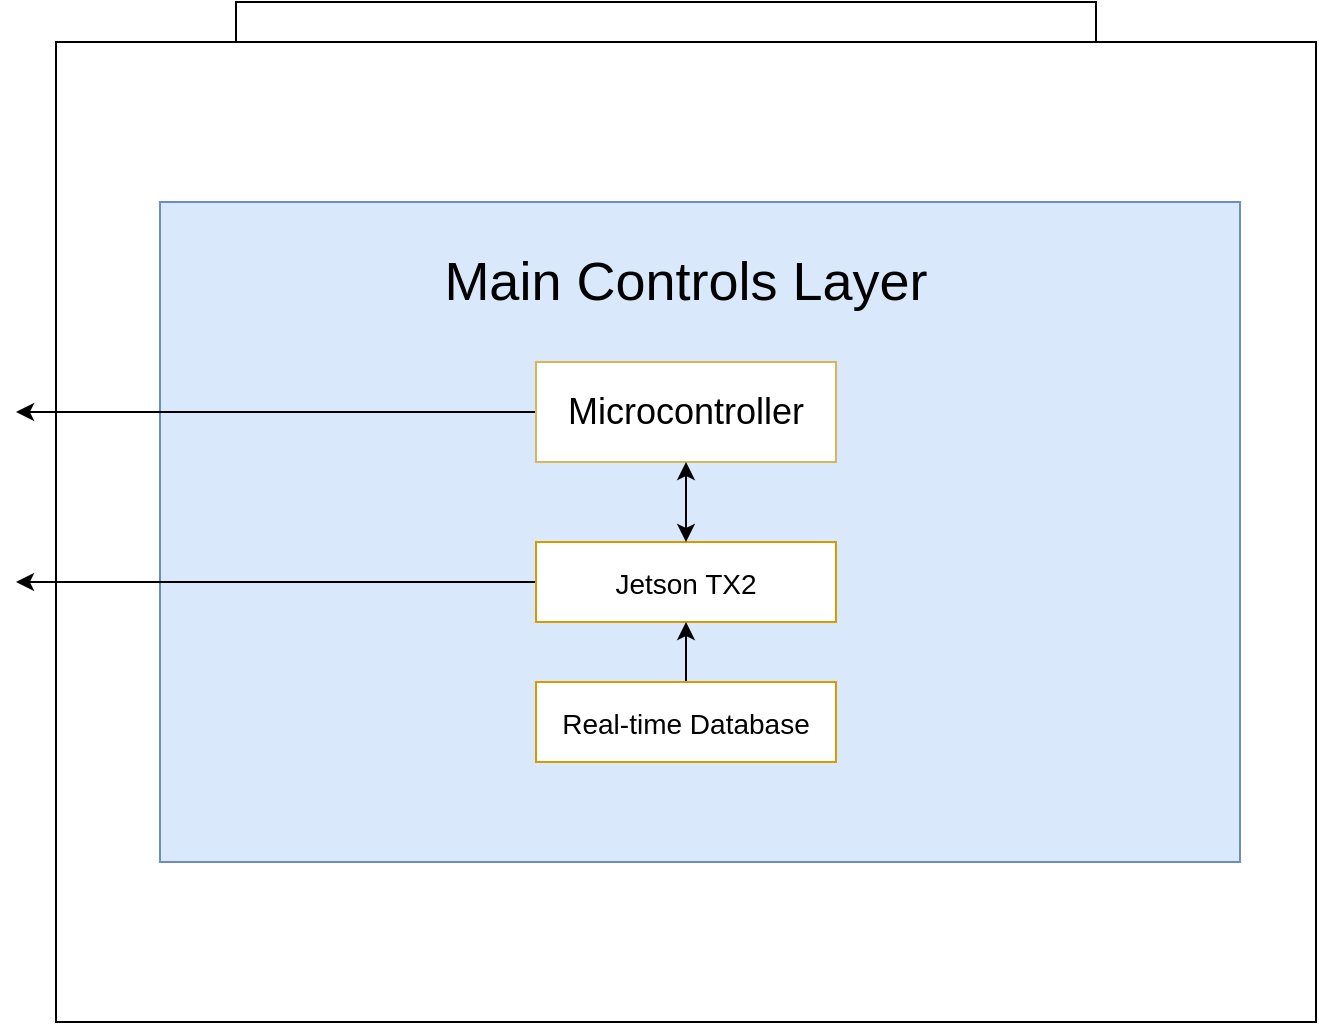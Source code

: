 <mxfile version="15.8.7" type="github">
  <diagram id="Akp8eNHM2OkOwHr7eFY1" name="Page-1">
    <mxGraphModel dx="397" dy="489" grid="1" gridSize="10" guides="1" tooltips="1" connect="1" arrows="1" fold="1" page="1" pageScale="1" pageWidth="850" pageHeight="1100" math="0" shadow="0">
      <root>
        <mxCell id="0" />
        <mxCell id="1" parent="0" />
        <mxCell id="CmASlko4hD8vyDKPypQ0-1" value="" style="whiteSpace=wrap;html=1;aspect=fixed;" parent="1" vertex="1">
          <mxGeometry x="200" y="90" width="430" height="430" as="geometry" />
        </mxCell>
        <mxCell id="CmASlko4hD8vyDKPypQ0-5" style="edgeStyle=orthogonalEdgeStyle;rounded=0;orthogonalLoop=1;jettySize=auto;html=1;exitX=0.5;exitY=0;exitDx=0;exitDy=0;entryX=0.5;entryY=1;entryDx=0;entryDy=0;" parent="1" source="CmASlko4hD8vyDKPypQ0-2" target="CmASlko4hD8vyDKPypQ0-3" edge="1">
          <mxGeometry relative="1" as="geometry" />
        </mxCell>
        <mxCell id="CmASlko4hD8vyDKPypQ0-2" value="" style="rounded=0;whiteSpace=wrap;html=1;" parent="1" vertex="1">
          <mxGeometry x="332.5" y="245" width="165" height="120" as="geometry" />
        </mxCell>
        <mxCell id="CmASlko4hD8vyDKPypQ0-6" style="edgeStyle=orthogonalEdgeStyle;rounded=0;orthogonalLoop=1;jettySize=auto;html=1;exitX=0.5;exitY=1;exitDx=0;exitDy=0;entryX=0.5;entryY=0;entryDx=0;entryDy=0;" parent="1" source="CmASlko4hD8vyDKPypQ0-3" target="CmASlko4hD8vyDKPypQ0-2" edge="1">
          <mxGeometry relative="1" as="geometry" />
        </mxCell>
        <mxCell id="CmASlko4hD8vyDKPypQ0-3" value="" style="rounded=0;whiteSpace=wrap;html=1;" parent="1" vertex="1">
          <mxGeometry x="355" y="140" width="120" height="60" as="geometry" />
        </mxCell>
        <mxCell id="CmASlko4hD8vyDKPypQ0-7" style="edgeStyle=orthogonalEdgeStyle;rounded=0;orthogonalLoop=1;jettySize=auto;html=1;exitX=0.5;exitY=0;exitDx=0;exitDy=0;entryX=0.5;entryY=1;entryDx=0;entryDy=0;" parent="1" source="CmASlko4hD8vyDKPypQ0-4" target="CmASlko4hD8vyDKPypQ0-2" edge="1">
          <mxGeometry relative="1" as="geometry" />
        </mxCell>
        <mxCell id="CmASlko4hD8vyDKPypQ0-4" value="" style="rounded=0;whiteSpace=wrap;html=1;" parent="1" vertex="1">
          <mxGeometry x="355" y="420" width="120" height="60" as="geometry" />
        </mxCell>
        <mxCell id="CmASlko4hD8vyDKPypQ0-8" value="Real-time Database" style="text;html=1;strokeColor=none;fillColor=none;align=center;verticalAlign=middle;whiteSpace=wrap;rounded=0;" parent="1" vertex="1">
          <mxGeometry x="385" y="435" width="60" height="30" as="geometry" />
        </mxCell>
        <mxCell id="CmASlko4hD8vyDKPypQ0-9" value="Microcontroller" style="text;html=1;strokeColor=none;fillColor=none;align=center;verticalAlign=middle;whiteSpace=wrap;rounded=0;" parent="1" vertex="1">
          <mxGeometry x="385" y="155" width="60" height="30" as="geometry" />
        </mxCell>
        <mxCell id="CmASlko4hD8vyDKPypQ0-10" value="Controls Software (Jetson TX2)" style="text;html=1;strokeColor=none;fillColor=none;align=center;verticalAlign=middle;whiteSpace=wrap;rounded=0;" parent="1" vertex="1">
          <mxGeometry x="347.5" y="290" width="135" height="30" as="geometry" />
        </mxCell>
        <mxCell id="SpZUOdd3eprjqEjjf9sn-1" value="" style="rounded=0;whiteSpace=wrap;html=1;fontSize=14;" vertex="1" parent="1">
          <mxGeometry x="110" y="110" width="630" height="490" as="geometry" />
        </mxCell>
        <mxCell id="SpZUOdd3eprjqEjjf9sn-2" value="" style="rounded=0;whiteSpace=wrap;html=1;fillColor=#dae8fc;strokeColor=#6c8ebf;" vertex="1" parent="1">
          <mxGeometry x="162" y="190" width="540" height="330" as="geometry" />
        </mxCell>
        <mxCell id="SpZUOdd3eprjqEjjf9sn-3" value="Main Controls Layer" style="text;html=1;strokeColor=none;fillColor=none;align=center;verticalAlign=middle;whiteSpace=wrap;rounded=0;fontSize=27;" vertex="1" parent="1">
          <mxGeometry x="275" y="200" width="300" height="60" as="geometry" />
        </mxCell>
        <mxCell id="SpZUOdd3eprjqEjjf9sn-4" style="edgeStyle=orthogonalEdgeStyle;rounded=0;orthogonalLoop=1;jettySize=auto;html=1;exitX=0;exitY=0.5;exitDx=0;exitDy=0;" edge="1" parent="1" source="SpZUOdd3eprjqEjjf9sn-5">
          <mxGeometry relative="1" as="geometry">
            <mxPoint x="90" y="295" as="targetPoint" />
          </mxGeometry>
        </mxCell>
        <mxCell id="SpZUOdd3eprjqEjjf9sn-5" value="Microcontroller" style="rounded=0;whiteSpace=wrap;html=1;fontSize=18;fillColor=#FFFFFF;strokeColor=#d6b656;" vertex="1" parent="1">
          <mxGeometry x="350" y="270" width="150" height="50" as="geometry" />
        </mxCell>
        <mxCell id="SpZUOdd3eprjqEjjf9sn-6" style="edgeStyle=orthogonalEdgeStyle;rounded=0;orthogonalLoop=1;jettySize=auto;html=1;" edge="1" parent="1" source="SpZUOdd3eprjqEjjf9sn-7">
          <mxGeometry relative="1" as="geometry">
            <mxPoint x="90" y="380" as="targetPoint" />
          </mxGeometry>
        </mxCell>
        <mxCell id="SpZUOdd3eprjqEjjf9sn-7" value="&lt;span style=&quot;font-size: 14px&quot;&gt;Jetson TX2&lt;br&gt;&lt;/span&gt;" style="rounded=0;whiteSpace=wrap;html=1;fontSize=18;fillColor=#FFFFFF;strokeColor=#d79b00;" vertex="1" parent="1">
          <mxGeometry x="350" y="360" width="150" height="40" as="geometry" />
        </mxCell>
        <mxCell id="SpZUOdd3eprjqEjjf9sn-8" value="" style="endArrow=classic;startArrow=classic;html=1;rounded=0;endSize=6;jumpSize=10;exitX=0.5;exitY=0;exitDx=0;exitDy=0;entryX=0.5;entryY=1;entryDx=0;entryDy=0;" edge="1" parent="1" source="SpZUOdd3eprjqEjjf9sn-7" target="SpZUOdd3eprjqEjjf9sn-5">
          <mxGeometry width="50" height="50" relative="1" as="geometry">
            <mxPoint x="410" y="450" as="sourcePoint" />
            <mxPoint x="460" y="400" as="targetPoint" />
          </mxGeometry>
        </mxCell>
        <mxCell id="SpZUOdd3eprjqEjjf9sn-9" value="" style="edgeStyle=orthogonalEdgeStyle;rounded=0;orthogonalLoop=1;jettySize=auto;html=1;" edge="1" parent="1" source="SpZUOdd3eprjqEjjf9sn-10" target="SpZUOdd3eprjqEjjf9sn-7">
          <mxGeometry relative="1" as="geometry" />
        </mxCell>
        <mxCell id="SpZUOdd3eprjqEjjf9sn-10" value="&lt;span style=&quot;font-size: 14px&quot;&gt;Real-time Database&lt;br&gt;&lt;/span&gt;" style="rounded=0;whiteSpace=wrap;html=1;fontSize=18;fillColor=#FFFFFF;strokeColor=#d79b00;" vertex="1" parent="1">
          <mxGeometry x="350" y="430" width="150" height="40" as="geometry" />
        </mxCell>
      </root>
    </mxGraphModel>
  </diagram>
</mxfile>
